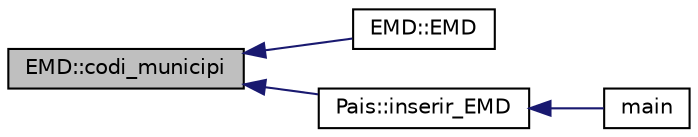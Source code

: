 digraph "EMD::codi_municipi"
{
  edge [fontname="Helvetica",fontsize="10",labelfontname="Helvetica",labelfontsize="10"];
  node [fontname="Helvetica",fontsize="10",shape=record];
  rankdir="LR";
  Node1 [label="EMD::codi_municipi",height=0.2,width=0.4,color="black", fillcolor="grey75", style="filled", fontcolor="black"];
  Node1 -> Node2 [dir="back",color="midnightblue",fontsize="10",style="solid",fontname="Helvetica"];
  Node2 [label="EMD::EMD",height=0.2,width=0.4,color="black", fillcolor="white", style="filled",URL="$class_e_m_d.html#ab77285f553e7476e81c119a229a472a6"];
  Node1 -> Node3 [dir="back",color="midnightblue",fontsize="10",style="solid",fontname="Helvetica"];
  Node3 [label="Pais::inserir_EMD",height=0.2,width=0.4,color="black", fillcolor="white", style="filled",URL="$class_pais.html#a3ba9135e6fb76aabb01e5661a5eaf333"];
  Node3 -> Node4 [dir="back",color="midnightblue",fontsize="10",style="solid",fontname="Helvetica"];
  Node4 [label="main",height=0.2,width=0.4,color="black", fillcolor="white", style="filled",URL="$main_8cpp.html#ae66f6b31b5ad750f1fe042a706a4e3d4"];
}
